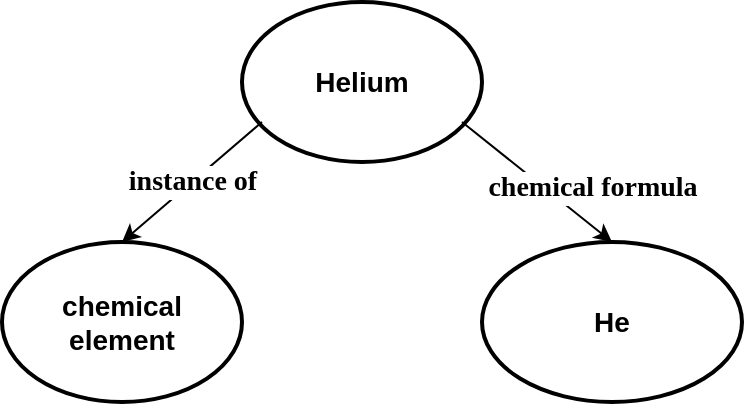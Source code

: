 <mxfile version="21.0.6" type="device"><diagram id="eh2JSTjz6_YtwZyQTIeY" name="Page-1"><mxGraphModel dx="1434" dy="802" grid="1" gridSize="10" guides="1" tooltips="1" connect="1" arrows="1" fold="1" page="0" pageScale="1" pageWidth="850" pageHeight="1100" math="0" shadow="0"><root><mxCell id="0"/><mxCell id="1" parent="0"/><mxCell id="l_1M4ggsQTp4xh9QRGFp-1" value="&lt;b&gt;&lt;font style=&quot;font-size: 14px;&quot;&gt;Helium&lt;/font&gt;&lt;/b&gt;" style="ellipse;whiteSpace=wrap;html=1;strokeWidth=2;" parent="1" vertex="1"><mxGeometry x="240" y="280" width="120" height="80" as="geometry"/></mxCell><mxCell id="l_1M4ggsQTp4xh9QRGFp-2" value="&lt;b&gt;&lt;font style=&quot;font-size: 14px;&quot;&gt;He&lt;/font&gt;&lt;/b&gt;" style="ellipse;whiteSpace=wrap;html=1;strokeWidth=2;" parent="1" vertex="1"><mxGeometry x="360" y="400" width="130" height="80" as="geometry"/></mxCell><mxCell id="l_1M4ggsQTp4xh9QRGFp-3" value="&lt;b style=&quot;border-color: var(--border-color);&quot;&gt;&lt;font style=&quot;border-color: var(--border-color); font-size: 14px;&quot; face=&quot;Georgia&quot;&gt;chemical formula&lt;/font&gt;&lt;/b&gt;" style="endArrow=classic;html=1;rounded=0;entryX=0.5;entryY=0;entryDx=0;entryDy=0;" parent="1" target="l_1M4ggsQTp4xh9QRGFp-2" edge="1"><mxGeometry x="0.487" y="15" width="50" height="50" relative="1" as="geometry"><mxPoint x="350" y="340" as="sourcePoint"/><mxPoint x="420" y="390" as="targetPoint"/><mxPoint as="offset"/></mxGeometry></mxCell><mxCell id="sL-Z6ufe4nXyhILg5-oY-1" value="&lt;b&gt;&lt;font style=&quot;font-size: 14px;&quot;&gt;chemical &lt;br&gt;element&lt;/font&gt;&lt;/b&gt;" style="ellipse;whiteSpace=wrap;html=1;strokeWidth=2;" parent="1" vertex="1"><mxGeometry x="120" y="400" width="120" height="80" as="geometry"/></mxCell><mxCell id="sL-Z6ufe4nXyhILg5-oY-2" value="&lt;b&gt;&lt;font style=&quot;font-size: 14px;&quot; face=&quot;Georgia&quot;&gt;instance of&lt;/font&gt;&lt;/b&gt;" style="endArrow=classic;html=1;rounded=0;entryX=0.5;entryY=0;entryDx=0;entryDy=0;" parent="1" target="sL-Z6ufe4nXyhILg5-oY-1" edge="1"><mxGeometry width="50" height="50" relative="1" as="geometry"><mxPoint x="250" y="340" as="sourcePoint"/><mxPoint x="220" y="400" as="targetPoint"/><mxPoint as="offset"/></mxGeometry></mxCell></root></mxGraphModel></diagram></mxfile>